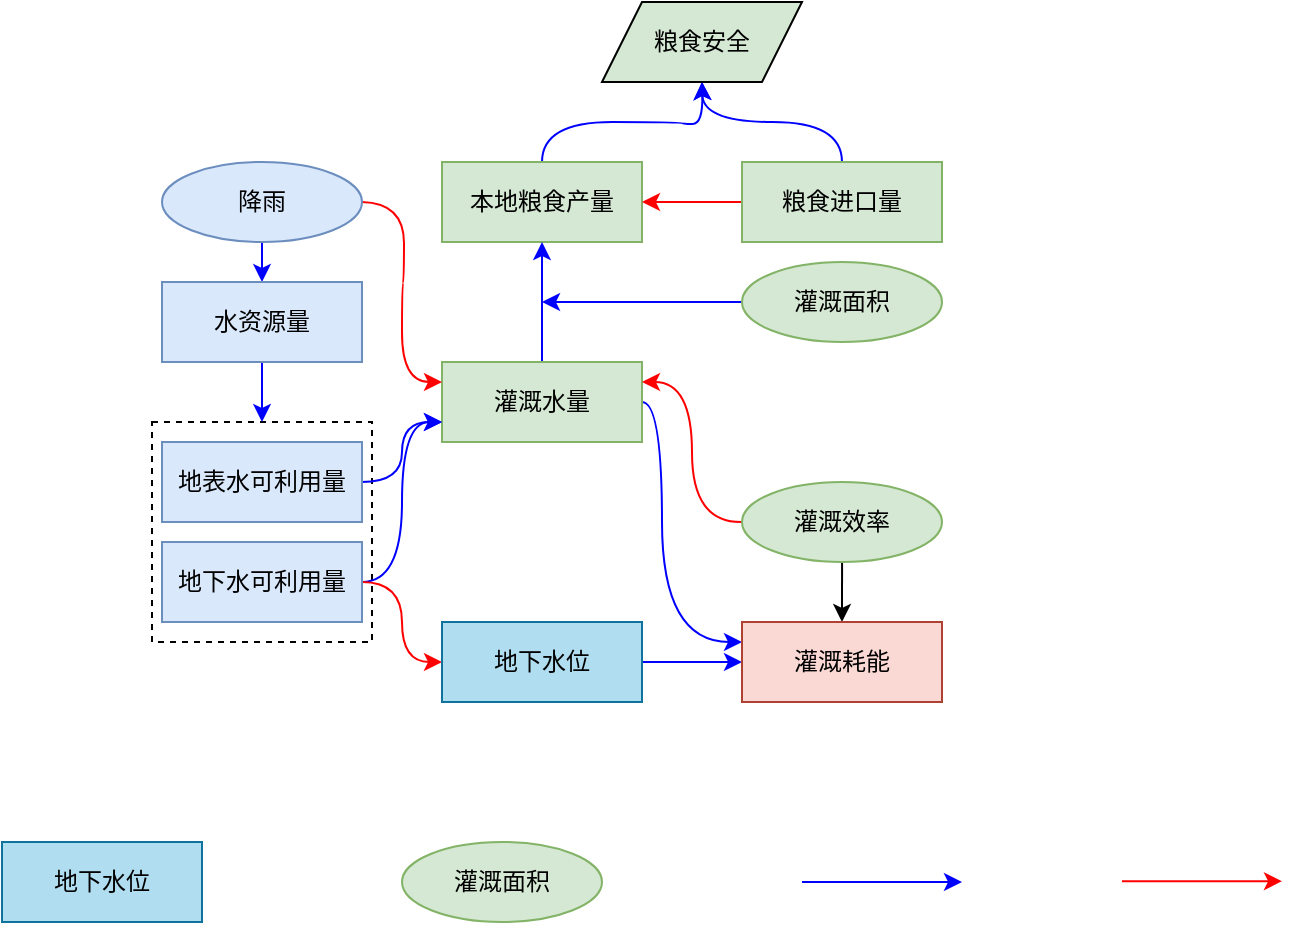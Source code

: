 <mxfile version="16.0.0" type="github" pages="2"><diagram id="bQJAdHXBhsUkaBhJvzbi" name="Page-1"><mxGraphModel dx="1483" dy="701" grid="1" gridSize="10" guides="1" tooltips="1" connect="1" arrows="1" fold="1" page="1" pageScale="1" pageWidth="827" pageHeight="1169" math="0" shadow="0"><root><mxCell id="0"/><mxCell id="1" parent="0"/><mxCell id="GAnG6jOYN9WmykcpMo3v-29" value="" style="rounded=0;whiteSpace=wrap;html=1;fillColor=none;dashed=1;" vertex="1" parent="1"><mxGeometry x="125" y="390" width="110" height="110" as="geometry"/></mxCell><mxCell id="GAnG6jOYN9WmykcpMo3v-17" style="edgeStyle=orthogonalEdgeStyle;rounded=0;orthogonalLoop=1;jettySize=auto;html=1;entryX=0.5;entryY=1;entryDx=0;entryDy=0;curved=1;exitX=0.5;exitY=0;exitDx=0;exitDy=0;strokeColor=#0000FF;" edge="1" parent="1" source="GAnG6jOYN9WmykcpMo3v-3"><mxGeometry relative="1" as="geometry"><mxPoint x="400" y="220" as="targetPoint"/></mxGeometry></mxCell><mxCell id="GAnG6jOYN9WmykcpMo3v-3" value="本地粮食产量" style="rounded=0;whiteSpace=wrap;html=1;fillColor=#d5e8d4;strokeColor=#82b366;" vertex="1" parent="1"><mxGeometry x="270" y="260" width="100" height="40" as="geometry"/></mxCell><mxCell id="GAnG6jOYN9WmykcpMo3v-19" style="edgeStyle=orthogonalEdgeStyle;rounded=0;orthogonalLoop=1;jettySize=auto;html=1;entryX=0.5;entryY=1;entryDx=0;entryDy=0;curved=1;exitX=0.5;exitY=0;exitDx=0;exitDy=0;strokeColor=#0000FF;" edge="1" parent="1" source="GAnG6jOYN9WmykcpMo3v-4"><mxGeometry relative="1" as="geometry"><mxPoint x="400" y="220" as="targetPoint"/></mxGeometry></mxCell><mxCell id="GAnG6jOYN9WmykcpMo3v-36" style="edgeStyle=orthogonalEdgeStyle;curved=1;rounded=0;orthogonalLoop=1;jettySize=auto;html=1;entryX=1;entryY=0.5;entryDx=0;entryDy=0;strokeColor=#FF0000;" edge="1" parent="1" source="GAnG6jOYN9WmykcpMo3v-4" target="GAnG6jOYN9WmykcpMo3v-3"><mxGeometry relative="1" as="geometry"/></mxCell><mxCell id="GAnG6jOYN9WmykcpMo3v-4" value="粮食进口量" style="rounded=0;whiteSpace=wrap;html=1;fillColor=#d5e8d4;strokeColor=#82b366;" vertex="1" parent="1"><mxGeometry x="420" y="260" width="100" height="40" as="geometry"/></mxCell><mxCell id="GAnG6jOYN9WmykcpMo3v-20" style="edgeStyle=orthogonalEdgeStyle;rounded=0;orthogonalLoop=1;jettySize=auto;html=1;entryX=0.5;entryY=1;entryDx=0;entryDy=0;strokeColor=#0000FF;" edge="1" parent="1" source="GAnG6jOYN9WmykcpMo3v-5" target="GAnG6jOYN9WmykcpMo3v-3"><mxGeometry relative="1" as="geometry"/></mxCell><mxCell id="GAnG6jOYN9WmykcpMo3v-34" style="edgeStyle=orthogonalEdgeStyle;curved=1;rounded=0;orthogonalLoop=1;jettySize=auto;html=1;entryX=0;entryY=0.25;entryDx=0;entryDy=0;strokeColor=#0000FF;" edge="1" parent="1" source="GAnG6jOYN9WmykcpMo3v-5" target="GAnG6jOYN9WmykcpMo3v-16"><mxGeometry relative="1" as="geometry"><Array as="points"><mxPoint x="380" y="380"/><mxPoint x="380" y="500"/></Array></mxGeometry></mxCell><mxCell id="GAnG6jOYN9WmykcpMo3v-5" value="灌溉水量" style="rounded=0;whiteSpace=wrap;html=1;fillColor=#d5e8d4;strokeColor=#82b366;" vertex="1" parent="1"><mxGeometry x="270" y="360" width="100" height="40" as="geometry"/></mxCell><mxCell id="GAnG6jOYN9WmykcpMo3v-21" style="edgeStyle=orthogonalEdgeStyle;rounded=0;orthogonalLoop=1;jettySize=auto;html=1;strokeColor=#0000FF;" edge="1" parent="1"><mxGeometry relative="1" as="geometry"><mxPoint x="320" y="330" as="targetPoint"/><mxPoint x="420" y="330" as="sourcePoint"/><Array as="points"><mxPoint x="320" y="330"/></Array></mxGeometry></mxCell><mxCell id="GAnG6jOYN9WmykcpMo3v-23" style="edgeStyle=orthogonalEdgeStyle;curved=1;rounded=0;orthogonalLoop=1;jettySize=auto;html=1;entryX=0;entryY=0.25;entryDx=0;entryDy=0;strokeColor=#FF0000;" edge="1" parent="1" target="GAnG6jOYN9WmykcpMo3v-5"><mxGeometry relative="1" as="geometry"><mxPoint x="230" y="280" as="sourcePoint"/></mxGeometry></mxCell><mxCell id="GAnG6jOYN9WmykcpMo3v-27" style="edgeStyle=orthogonalEdgeStyle;curved=1;rounded=0;orthogonalLoop=1;jettySize=auto;html=1;entryX=0.5;entryY=0;entryDx=0;entryDy=0;fillColor=#dae8fc;strokeColor=#0000FF;" edge="1" parent="1" target="GAnG6jOYN9WmykcpMo3v-13"><mxGeometry relative="1" as="geometry"><mxPoint x="180" y="300" as="sourcePoint"/></mxGeometry></mxCell><mxCell id="GAnG6jOYN9WmykcpMo3v-9" style="edgeStyle=orthogonalEdgeStyle;rounded=0;orthogonalLoop=1;jettySize=auto;html=1;exitX=0.5;exitY=1;exitDx=0;exitDy=0;" edge="1" parent="1"><mxGeometry relative="1" as="geometry"><mxPoint x="470" y="350" as="sourcePoint"/><mxPoint x="470" y="350" as="targetPoint"/></mxGeometry></mxCell><mxCell id="GAnG6jOYN9WmykcpMo3v-25" style="edgeStyle=orthogonalEdgeStyle;curved=1;rounded=0;orthogonalLoop=1;jettySize=auto;html=1;entryX=0;entryY=0.75;entryDx=0;entryDy=0;strokeColor=#0000FF;" edge="1" parent="1" source="GAnG6jOYN9WmykcpMo3v-10" target="GAnG6jOYN9WmykcpMo3v-5"><mxGeometry relative="1" as="geometry"/></mxCell><mxCell id="GAnG6jOYN9WmykcpMo3v-31" style="edgeStyle=orthogonalEdgeStyle;curved=1;rounded=0;orthogonalLoop=1;jettySize=auto;html=1;entryX=0;entryY=0.5;entryDx=0;entryDy=0;strokeColor=#FF0000;" edge="1" parent="1" source="GAnG6jOYN9WmykcpMo3v-10" target="GAnG6jOYN9WmykcpMo3v-15"><mxGeometry relative="1" as="geometry"/></mxCell><mxCell id="GAnG6jOYN9WmykcpMo3v-10" value="地下水可利用量" style="rounded=0;whiteSpace=wrap;html=1;fillColor=#dae8fc;strokeColor=#6c8ebf;" vertex="1" parent="1"><mxGeometry x="130" y="450" width="100" height="40" as="geometry"/></mxCell><mxCell id="GAnG6jOYN9WmykcpMo3v-24" style="edgeStyle=orthogonalEdgeStyle;curved=1;rounded=0;orthogonalLoop=1;jettySize=auto;html=1;entryX=0;entryY=0.75;entryDx=0;entryDy=0;strokeColor=#0000FF;" edge="1" parent="1" source="GAnG6jOYN9WmykcpMo3v-11" target="GAnG6jOYN9WmykcpMo3v-5"><mxGeometry relative="1" as="geometry"><mxPoint x="270" y="410" as="targetPoint"/></mxGeometry></mxCell><mxCell id="GAnG6jOYN9WmykcpMo3v-11" value="地表水可利用量" style="rounded=0;whiteSpace=wrap;html=1;fillColor=#dae8fc;strokeColor=#6c8ebf;" vertex="1" parent="1"><mxGeometry x="130" y="400" width="100" height="40" as="geometry"/></mxCell><mxCell id="GAnG6jOYN9WmykcpMo3v-30" style="edgeStyle=orthogonalEdgeStyle;curved=1;rounded=0;orthogonalLoop=1;jettySize=auto;html=1;entryX=0.5;entryY=0;entryDx=0;entryDy=0;fillColor=#dae8fc;strokeColor=#0000FF;" edge="1" parent="1" source="GAnG6jOYN9WmykcpMo3v-13" target="GAnG6jOYN9WmykcpMo3v-29"><mxGeometry relative="1" as="geometry"/></mxCell><mxCell id="GAnG6jOYN9WmykcpMo3v-13" value="水资源量" style="rounded=0;whiteSpace=wrap;html=1;fillColor=#dae8fc;strokeColor=#6c8ebf;" vertex="1" parent="1"><mxGeometry x="130" y="320" width="100" height="40" as="geometry"/></mxCell><mxCell id="GAnG6jOYN9WmykcpMo3v-32" style="edgeStyle=orthogonalEdgeStyle;curved=1;rounded=0;orthogonalLoop=1;jettySize=auto;html=1;entryX=1;entryY=0.25;entryDx=0;entryDy=0;strokeColor=#FF0000;" edge="1" parent="1" target="GAnG6jOYN9WmykcpMo3v-5"><mxGeometry relative="1" as="geometry"><mxPoint x="420" y="440.029" as="sourcePoint"/></mxGeometry></mxCell><mxCell id="GAnG6jOYN9WmykcpMo3v-33" style="edgeStyle=orthogonalEdgeStyle;curved=1;rounded=0;orthogonalLoop=1;jettySize=auto;html=1;entryX=0.5;entryY=0;entryDx=0;entryDy=0;" edge="1" parent="1" target="GAnG6jOYN9WmykcpMo3v-16"><mxGeometry relative="1" as="geometry"><mxPoint x="470.029" y="460" as="sourcePoint"/></mxGeometry></mxCell><mxCell id="GAnG6jOYN9WmykcpMo3v-35" style="edgeStyle=orthogonalEdgeStyle;curved=1;rounded=0;orthogonalLoop=1;jettySize=auto;html=1;entryX=0;entryY=0.5;entryDx=0;entryDy=0;strokeColor=#0000FF;" edge="1" parent="1" source="GAnG6jOYN9WmykcpMo3v-15" target="GAnG6jOYN9WmykcpMo3v-16"><mxGeometry relative="1" as="geometry"/></mxCell><mxCell id="GAnG6jOYN9WmykcpMo3v-15" value="地下水位" style="rounded=0;whiteSpace=wrap;html=1;fillColor=#b1ddf0;strokeColor=#10739e;" vertex="1" parent="1"><mxGeometry x="270" y="490" width="100" height="40" as="geometry"/></mxCell><mxCell id="GAnG6jOYN9WmykcpMo3v-16" value="灌溉耗能" style="rounded=0;whiteSpace=wrap;html=1;fillColor=#fad9d5;strokeColor=#ae4132;" vertex="1" parent="1"><mxGeometry x="420" y="490" width="100" height="40" as="geometry"/></mxCell><mxCell id="GAnG6jOYN9WmykcpMo3v-37" value="降雨" style="ellipse;whiteSpace=wrap;html=1;fillColor=#dae8fc;strokeColor=#6c8ebf;" vertex="1" parent="1"><mxGeometry x="130" y="260" width="100" height="40" as="geometry"/></mxCell><mxCell id="GAnG6jOYN9WmykcpMo3v-38" value="灌溉效率" style="ellipse;whiteSpace=wrap;html=1;fillColor=#d5e8d4;strokeColor=#82b366;" vertex="1" parent="1"><mxGeometry x="420" y="420" width="100" height="40" as="geometry"/></mxCell><mxCell id="GAnG6jOYN9WmykcpMo3v-39" value="粮食安全" style="shape=parallelogram;perimeter=parallelogramPerimeter;whiteSpace=wrap;html=1;fixedSize=1;fillColor=#d5e8d4;strokeColor=default;" vertex="1" parent="1"><mxGeometry x="350" y="180" width="100" height="40" as="geometry"/></mxCell><mxCell id="GAnG6jOYN9WmykcpMo3v-40" value="灌溉面积" style="ellipse;whiteSpace=wrap;html=1;fillColor=#d5e8d4;strokeColor=#82b366;" vertex="1" parent="1"><mxGeometry x="420" y="310" width="100" height="40" as="geometry"/></mxCell><mxCell id="-jyHGEI0Vgaf6w-32S7D-1" value="地下水位" style="rounded=0;whiteSpace=wrap;html=1;fillColor=#b1ddf0;strokeColor=#10739e;" vertex="1" parent="1"><mxGeometry x="50" y="600" width="100" height="40" as="geometry"/></mxCell><mxCell id="-jyHGEI0Vgaf6w-32S7D-3" value="灌溉面积" style="ellipse;whiteSpace=wrap;html=1;fillColor=#d5e8d4;strokeColor=#82b366;" vertex="1" parent="1"><mxGeometry x="250" y="600" width="100" height="40" as="geometry"/></mxCell><mxCell id="-jyHGEI0Vgaf6w-32S7D-4" value="" style="endArrow=classic;html=1;rounded=0;strokeColor=#0000FF;" edge="1" parent="1"><mxGeometry width="50" height="50" relative="1" as="geometry"><mxPoint x="450" y="620" as="sourcePoint"/><mxPoint x="530" y="620" as="targetPoint"/><Array as="points"><mxPoint x="490" y="620"/></Array></mxGeometry></mxCell><mxCell id="-jyHGEI0Vgaf6w-32S7D-5" value="" style="endArrow=classic;html=1;rounded=0;strokeColor=#FF0000;" edge="1" parent="1"><mxGeometry width="50" height="50" relative="1" as="geometry"><mxPoint x="610" y="619.58" as="sourcePoint"/><mxPoint x="690" y="619.58" as="targetPoint"/><Array as="points"><mxPoint x="650" y="619.58"/></Array></mxGeometry></mxCell></root></mxGraphModel></diagram><diagram id="2D5NdVto3Fj2NHpz5PN_" name="Page-2"><mxGraphModel dx="1920" dy="517" grid="1" gridSize="10" guides="1" tooltips="1" connect="1" arrows="1" fold="1" page="1" pageScale="1" pageWidth="827" pageHeight="1169" math="0" shadow="0"><root><mxCell id="FTy4AHUco8rajwxeaHWd-0"/><mxCell id="FTy4AHUco8rajwxeaHWd-1" parent="FTy4AHUco8rajwxeaHWd-0"/><mxCell id="4kSXs0m83hHuSvRFd0SA-53" style="edgeStyle=none;rounded=0;orthogonalLoop=1;jettySize=auto;html=1;entryX=1;entryY=0.5;entryDx=0;entryDy=0;strokeColor=#0000FF;" edge="1" parent="FTy4AHUco8rajwxeaHWd-1" source="4kSXs0m83hHuSvRFd0SA-0" target="4kSXs0m83hHuSvRFd0SA-29"><mxGeometry relative="1" as="geometry"/></mxCell><mxCell id="4kSXs0m83hHuSvRFd0SA-60" style="edgeStyle=orthogonalEdgeStyle;rounded=0;orthogonalLoop=1;jettySize=auto;html=1;exitX=0;exitY=0.5;exitDx=0;exitDy=0;entryX=0;entryY=0.25;entryDx=0;entryDy=0;strokeColor=#0000FF;curved=1;" edge="1" parent="FTy4AHUco8rajwxeaHWd-1" source="4kSXs0m83hHuSvRFd0SA-0" target="4kSXs0m83hHuSvRFd0SA-54"><mxGeometry relative="1" as="geometry"/></mxCell><mxCell id="4kSXs0m83hHuSvRFd0SA-72" style="edgeStyle=orthogonalEdgeStyle;curved=1;rounded=0;orthogonalLoop=1;jettySize=auto;html=1;exitX=0;exitY=0.5;exitDx=0;exitDy=0;entryX=0.578;entryY=-0.065;entryDx=0;entryDy=0;entryPerimeter=0;strokeColor=#0000FF;" edge="1" parent="FTy4AHUco8rajwxeaHWd-1" source="4kSXs0m83hHuSvRFd0SA-0" target="4kSXs0m83hHuSvRFd0SA-71"><mxGeometry relative="1" as="geometry"/></mxCell><mxCell id="4kSXs0m83hHuSvRFd0SA-0" value="" style="rounded=0;whiteSpace=wrap;html=1;fillColor=none;dashed=1;" vertex="1" parent="FTy4AHUco8rajwxeaHWd-1"><mxGeometry x="125" y="390" width="110" height="110" as="geometry"/></mxCell><mxCell id="4kSXs0m83hHuSvRFd0SA-89" style="edgeStyle=none;rounded=0;orthogonalLoop=1;jettySize=auto;html=1;entryX=0.5;entryY=1;entryDx=0;entryDy=0;strokeColor=#0000FF;" edge="1" parent="FTy4AHUco8rajwxeaHWd-1" source="4kSXs0m83hHuSvRFd0SA-2" target="4kSXs0m83hHuSvRFd0SA-27"><mxGeometry relative="1" as="geometry"/></mxCell><mxCell id="4kSXs0m83hHuSvRFd0SA-2" value="本地粮食产量" style="rounded=0;whiteSpace=wrap;html=1;fillColor=#d5e8d4;strokeColor=#82b366;" vertex="1" parent="FTy4AHUco8rajwxeaHWd-1"><mxGeometry x="270" y="320" width="100" height="40" as="geometry"/></mxCell><mxCell id="4kSXs0m83hHuSvRFd0SA-4" style="edgeStyle=orthogonalEdgeStyle;curved=1;rounded=0;orthogonalLoop=1;jettySize=auto;html=1;entryX=1;entryY=0.5;entryDx=0;entryDy=0;strokeColor=#FF0000;" edge="1" parent="FTy4AHUco8rajwxeaHWd-1" source="4kSXs0m83hHuSvRFd0SA-5" target="4kSXs0m83hHuSvRFd0SA-2"><mxGeometry relative="1" as="geometry"/></mxCell><mxCell id="4kSXs0m83hHuSvRFd0SA-90" style="edgeStyle=none;rounded=0;orthogonalLoop=1;jettySize=auto;html=1;entryX=0.5;entryY=1;entryDx=0;entryDy=0;strokeColor=#0000FF;" edge="1" parent="FTy4AHUco8rajwxeaHWd-1" source="4kSXs0m83hHuSvRFd0SA-5" target="4kSXs0m83hHuSvRFd0SA-27"><mxGeometry relative="1" as="geometry"/></mxCell><mxCell id="4kSXs0m83hHuSvRFd0SA-5" value="粮食进口量" style="rounded=0;whiteSpace=wrap;html=1;fillColor=#d5e8d4;strokeColor=#82b366;" vertex="1" parent="FTy4AHUco8rajwxeaHWd-1"><mxGeometry x="420" y="320" width="100" height="40" as="geometry"/></mxCell><mxCell id="4kSXs0m83hHuSvRFd0SA-6" style="edgeStyle=orthogonalEdgeStyle;rounded=0;orthogonalLoop=1;jettySize=auto;html=1;entryX=0.5;entryY=1;entryDx=0;entryDy=0;strokeColor=#0000FF;" edge="1" parent="FTy4AHUco8rajwxeaHWd-1" source="4kSXs0m83hHuSvRFd0SA-8" target="4kSXs0m83hHuSvRFd0SA-2"><mxGeometry relative="1" as="geometry"/></mxCell><mxCell id="4kSXs0m83hHuSvRFd0SA-7" style="rounded=0;orthogonalLoop=1;jettySize=auto;html=1;entryX=0;entryY=0.25;entryDx=0;entryDy=0;strokeColor=#0000FF;" edge="1" parent="FTy4AHUco8rajwxeaHWd-1" source="4kSXs0m83hHuSvRFd0SA-8" target="4kSXs0m83hHuSvRFd0SA-24"><mxGeometry relative="1" as="geometry"/></mxCell><mxCell id="4kSXs0m83hHuSvRFd0SA-8" value="灌溉水量" style="rounded=0;whiteSpace=wrap;html=1;fillColor=#d5e8d4;strokeColor=#82b366;" vertex="1" parent="FTy4AHUco8rajwxeaHWd-1"><mxGeometry x="270" y="380" width="100" height="40" as="geometry"/></mxCell><mxCell id="4kSXs0m83hHuSvRFd0SA-10" style="edgeStyle=orthogonalEdgeStyle;curved=1;rounded=0;orthogonalLoop=1;jettySize=auto;html=1;entryX=0;entryY=0.25;entryDx=0;entryDy=0;strokeColor=#FF0000;" edge="1" parent="FTy4AHUco8rajwxeaHWd-1" target="4kSXs0m83hHuSvRFd0SA-8"><mxGeometry relative="1" as="geometry"><mxPoint x="230" y="280" as="sourcePoint"/></mxGeometry></mxCell><mxCell id="4kSXs0m83hHuSvRFd0SA-11" style="edgeStyle=orthogonalEdgeStyle;curved=1;rounded=0;orthogonalLoop=1;jettySize=auto;html=1;entryX=0.5;entryY=0;entryDx=0;entryDy=0;fillColor=#dae8fc;strokeColor=#0000FF;" edge="1" parent="FTy4AHUco8rajwxeaHWd-1" target="4kSXs0m83hHuSvRFd0SA-19"><mxGeometry relative="1" as="geometry"><mxPoint x="180" y="300" as="sourcePoint"/></mxGeometry></mxCell><mxCell id="4kSXs0m83hHuSvRFd0SA-12" style="edgeStyle=orthogonalEdgeStyle;rounded=0;orthogonalLoop=1;jettySize=auto;html=1;exitX=0.5;exitY=1;exitDx=0;exitDy=0;" edge="1" parent="FTy4AHUco8rajwxeaHWd-1"><mxGeometry relative="1" as="geometry"><mxPoint x="470" y="350" as="sourcePoint"/><mxPoint x="470" y="350" as="targetPoint"/></mxGeometry></mxCell><mxCell id="4kSXs0m83hHuSvRFd0SA-13" style="edgeStyle=orthogonalEdgeStyle;curved=1;rounded=0;orthogonalLoop=1;jettySize=auto;html=1;entryX=0;entryY=0.75;entryDx=0;entryDy=0;strokeColor=#0000FF;" edge="1" parent="FTy4AHUco8rajwxeaHWd-1" source="4kSXs0m83hHuSvRFd0SA-15" target="4kSXs0m83hHuSvRFd0SA-8"><mxGeometry relative="1" as="geometry"/></mxCell><mxCell id="4kSXs0m83hHuSvRFd0SA-14" style="edgeStyle=orthogonalEdgeStyle;curved=1;rounded=0;orthogonalLoop=1;jettySize=auto;html=1;entryX=0;entryY=0.5;entryDx=0;entryDy=0;strokeColor=#FF0000;" edge="1" parent="FTy4AHUco8rajwxeaHWd-1" source="4kSXs0m83hHuSvRFd0SA-15" target="4kSXs0m83hHuSvRFd0SA-23"><mxGeometry relative="1" as="geometry"/></mxCell><mxCell id="4kSXs0m83hHuSvRFd0SA-15" value="地下水可利用量" style="rounded=0;whiteSpace=wrap;html=1;fillColor=#dae8fc;strokeColor=#6c8ebf;" vertex="1" parent="FTy4AHUco8rajwxeaHWd-1"><mxGeometry x="130" y="450" width="100" height="40" as="geometry"/></mxCell><mxCell id="4kSXs0m83hHuSvRFd0SA-16" style="edgeStyle=orthogonalEdgeStyle;curved=1;rounded=0;orthogonalLoop=1;jettySize=auto;html=1;entryX=0;entryY=0.75;entryDx=0;entryDy=0;strokeColor=#0000FF;" edge="1" parent="FTy4AHUco8rajwxeaHWd-1" source="4kSXs0m83hHuSvRFd0SA-17" target="4kSXs0m83hHuSvRFd0SA-8"><mxGeometry relative="1" as="geometry"><mxPoint x="270" y="410" as="targetPoint"/></mxGeometry></mxCell><mxCell id="4kSXs0m83hHuSvRFd0SA-17" value="地表水可利用量" style="rounded=0;whiteSpace=wrap;html=1;fillColor=#dae8fc;strokeColor=#6c8ebf;" vertex="1" parent="FTy4AHUco8rajwxeaHWd-1"><mxGeometry x="130" y="400" width="100" height="40" as="geometry"/></mxCell><mxCell id="4kSXs0m83hHuSvRFd0SA-18" style="edgeStyle=orthogonalEdgeStyle;curved=1;rounded=0;orthogonalLoop=1;jettySize=auto;html=1;entryX=0.5;entryY=0;entryDx=0;entryDy=0;fillColor=#dae8fc;strokeColor=#0000FF;" edge="1" parent="FTy4AHUco8rajwxeaHWd-1" source="4kSXs0m83hHuSvRFd0SA-19" target="4kSXs0m83hHuSvRFd0SA-0"><mxGeometry relative="1" as="geometry"/></mxCell><mxCell id="4kSXs0m83hHuSvRFd0SA-19" value="水资源量" style="rounded=0;whiteSpace=wrap;html=1;fillColor=#dae8fc;strokeColor=#6c8ebf;" vertex="1" parent="FTy4AHUco8rajwxeaHWd-1"><mxGeometry x="130" y="320" width="100" height="40" as="geometry"/></mxCell><mxCell id="4kSXs0m83hHuSvRFd0SA-20" style="rounded=0;orthogonalLoop=1;jettySize=auto;html=1;entryX=1;entryY=0.5;entryDx=0;entryDy=0;strokeColor=#FF0000;exitX=0;exitY=0.5;exitDx=0;exitDy=0;" edge="1" parent="FTy4AHUco8rajwxeaHWd-1" target="4kSXs0m83hHuSvRFd0SA-8" source="4kSXs0m83hHuSvRFd0SA-26"><mxGeometry relative="1" as="geometry"><mxPoint x="420" y="440.029" as="sourcePoint"/></mxGeometry></mxCell><mxCell id="4kSXs0m83hHuSvRFd0SA-21" style="edgeStyle=orthogonalEdgeStyle;curved=1;rounded=0;orthogonalLoop=1;jettySize=auto;html=1;entryX=0.5;entryY=0;entryDx=0;entryDy=0;exitX=0.5;exitY=1;exitDx=0;exitDy=0;" edge="1" parent="FTy4AHUco8rajwxeaHWd-1" target="4kSXs0m83hHuSvRFd0SA-24" source="4kSXs0m83hHuSvRFd0SA-26"><mxGeometry relative="1" as="geometry"><mxPoint x="470.029" y="460" as="sourcePoint"/></mxGeometry></mxCell><mxCell id="4kSXs0m83hHuSvRFd0SA-22" style="rounded=0;orthogonalLoop=1;jettySize=auto;html=1;entryX=0;entryY=0.5;entryDx=0;entryDy=0;strokeColor=#0000FF;" edge="1" parent="FTy4AHUco8rajwxeaHWd-1" source="4kSXs0m83hHuSvRFd0SA-23" target="4kSXs0m83hHuSvRFd0SA-24"><mxGeometry relative="1" as="geometry"/></mxCell><mxCell id="4kSXs0m83hHuSvRFd0SA-77" style="edgeStyle=orthogonalEdgeStyle;curved=1;rounded=0;orthogonalLoop=1;jettySize=auto;html=1;exitX=0.5;exitY=1;exitDx=0;exitDy=0;entryX=0.5;entryY=0;entryDx=0;entryDy=0;strokeColor=#0000FF;" edge="1" parent="FTy4AHUco8rajwxeaHWd-1" source="4kSXs0m83hHuSvRFd0SA-23" target="4kSXs0m83hHuSvRFd0SA-63"><mxGeometry relative="1" as="geometry"/></mxCell><mxCell id="4kSXs0m83hHuSvRFd0SA-23" value="地下水位" style="rounded=0;whiteSpace=wrap;html=1;fillColor=#b1ddf0;strokeColor=#10739e;" vertex="1" parent="FTy4AHUco8rajwxeaHWd-1"><mxGeometry x="270" y="450" width="100" height="40" as="geometry"/></mxCell><mxCell id="4kSXs0m83hHuSvRFd0SA-83" style="rounded=0;orthogonalLoop=1;jettySize=auto;html=1;entryX=0.572;entryY=-0.025;entryDx=0;entryDy=0;entryPerimeter=0;strokeColor=#0000FF;" edge="1" parent="FTy4AHUco8rajwxeaHWd-1" source="4kSXs0m83hHuSvRFd0SA-24" target="4kSXs0m83hHuSvRFd0SA-73"><mxGeometry relative="1" as="geometry"/></mxCell><mxCell id="4kSXs0m83hHuSvRFd0SA-24" value="灌溉耗能" style="rounded=0;whiteSpace=wrap;html=1;fillColor=#fad9d5;strokeColor=#ae4132;" vertex="1" parent="FTy4AHUco8rajwxeaHWd-1"><mxGeometry x="420" y="480" width="100" height="40" as="geometry"/></mxCell><mxCell id="4kSXs0m83hHuSvRFd0SA-25" value="降雨" style="ellipse;whiteSpace=wrap;html=1;fillColor=#dae8fc;strokeColor=#6c8ebf;" vertex="1" parent="FTy4AHUco8rajwxeaHWd-1"><mxGeometry x="130" y="260" width="100" height="40" as="geometry"/></mxCell><mxCell id="4kSXs0m83hHuSvRFd0SA-26" value="灌溉效率" style="ellipse;whiteSpace=wrap;html=1;fillColor=#d5e8d4;strokeColor=#82b366;" vertex="1" parent="FTy4AHUco8rajwxeaHWd-1"><mxGeometry x="420" y="420" width="100" height="40" as="geometry"/></mxCell><mxCell id="4kSXs0m83hHuSvRFd0SA-27" value="粮食安全" style="shape=parallelogram;perimeter=parallelogramPerimeter;whiteSpace=wrap;html=1;fixedSize=1;fillColor=#d5e8d4;strokeColor=default;strokeWidth=2;" vertex="1" parent="FTy4AHUco8rajwxeaHWd-1"><mxGeometry x="340" y="260" width="100" height="40" as="geometry"/></mxCell><mxCell id="4kSXs0m83hHuSvRFd0SA-86" style="rounded=0;orthogonalLoop=1;jettySize=auto;html=1;strokeColor=#0000FF;" edge="1" parent="FTy4AHUco8rajwxeaHWd-1" source="4kSXs0m83hHuSvRFd0SA-28"><mxGeometry relative="1" as="geometry"><mxPoint x="320.0" y="370" as="targetPoint"/></mxGeometry></mxCell><mxCell id="4kSXs0m83hHuSvRFd0SA-28" value="灌溉面积" style="ellipse;whiteSpace=wrap;html=1;fillColor=#d5e8d4;strokeColor=#82b366;" vertex="1" parent="FTy4AHUco8rajwxeaHWd-1"><mxGeometry x="420" y="370" width="100" height="40" as="geometry"/></mxCell><mxCell id="4kSXs0m83hHuSvRFd0SA-42" style="rounded=0;orthogonalLoop=1;jettySize=auto;html=1;exitX=-0.005;exitY=0.365;exitDx=0;exitDy=0;entryX=1;entryY=0.5;entryDx=0;entryDy=0;strokeColor=#0000FF;exitPerimeter=0;" edge="1" parent="FTy4AHUco8rajwxeaHWd-1" source="4kSXs0m83hHuSvRFd0SA-29" target="4kSXs0m83hHuSvRFd0SA-33"><mxGeometry relative="1" as="geometry"/></mxCell><mxCell id="4kSXs0m83hHuSvRFd0SA-70" style="edgeStyle=orthogonalEdgeStyle;curved=1;rounded=0;orthogonalLoop=1;jettySize=auto;html=1;exitX=0.5;exitY=1;exitDx=0;exitDy=0;entryX=0.5;entryY=0;entryDx=0;entryDy=0;strokeColor=#0000FF;" edge="1" parent="FTy4AHUco8rajwxeaHWd-1" source="4kSXs0m83hHuSvRFd0SA-29" target="4kSXs0m83hHuSvRFd0SA-65"><mxGeometry relative="1" as="geometry"/></mxCell><mxCell id="4kSXs0m83hHuSvRFd0SA-84" style="edgeStyle=orthogonalEdgeStyle;curved=1;rounded=0;orthogonalLoop=1;jettySize=auto;html=1;entryX=1;entryY=0.5;entryDx=0;entryDy=0;strokeColor=#0000FF;" edge="1" parent="FTy4AHUco8rajwxeaHWd-1" source="4kSXs0m83hHuSvRFd0SA-29" target="4kSXs0m83hHuSvRFd0SA-74"><mxGeometry relative="1" as="geometry"><Array as="points"><mxPoint x="5" y="280"/></Array></mxGeometry></mxCell><mxCell id="4kSXs0m83hHuSvRFd0SA-29" value="" style="rounded=0;whiteSpace=wrap;html=1;fillColor=none;dashed=1;strokeColor=#000000;" vertex="1" parent="FTy4AHUco8rajwxeaHWd-1"><mxGeometry x="-50" y="390" width="110" height="110" as="geometry"/></mxCell><mxCell id="4kSXs0m83hHuSvRFd0SA-30" value="工业用水" style="rounded=0;whiteSpace=wrap;html=1;fillColor=#dae8fc;strokeColor=#000000;" vertex="1" parent="FTy4AHUco8rajwxeaHWd-1"><mxGeometry x="-45" y="450" width="100" height="40" as="geometry"/></mxCell><mxCell id="4kSXs0m83hHuSvRFd0SA-31" value="生活用水" style="rounded=0;whiteSpace=wrap;html=1;fillColor=#dae8fc;strokeColor=#000000;" vertex="1" parent="FTy4AHUco8rajwxeaHWd-1"><mxGeometry x="-45" y="400" width="100" height="40" as="geometry"/></mxCell><mxCell id="4kSXs0m83hHuSvRFd0SA-39" style="edgeStyle=orthogonalEdgeStyle;curved=1;rounded=0;orthogonalLoop=1;jettySize=auto;html=1;exitX=0.5;exitY=1;exitDx=0;exitDy=0;entryX=-0.002;entryY=0.336;entryDx=0;entryDy=0;entryPerimeter=0;strokeColor=#0000FF;" edge="1" parent="FTy4AHUco8rajwxeaHWd-1" source="4kSXs0m83hHuSvRFd0SA-32" target="4kSXs0m83hHuSvRFd0SA-17"><mxGeometry relative="1" as="geometry"><Array as="points"><mxPoint x="110" y="300"/><mxPoint x="110" y="413"/></Array></mxGeometry></mxCell><mxCell id="4kSXs0m83hHuSvRFd0SA-32" value="外调水" style="ellipse;whiteSpace=wrap;html=1;fillColor=#dae8fc;strokeColor=#6c8ebf;" vertex="1" parent="FTy4AHUco8rajwxeaHWd-1"><mxGeometry x="10" y="260" width="100" height="40" as="geometry"/></mxCell><mxCell id="4kSXs0m83hHuSvRFd0SA-43" style="edgeStyle=orthogonalEdgeStyle;curved=1;rounded=0;orthogonalLoop=1;jettySize=auto;html=1;exitX=0.5;exitY=1;exitDx=0;exitDy=0;entryX=0.5;entryY=0;entryDx=0;entryDy=0;strokeColor=#0000FF;" edge="1" parent="FTy4AHUco8rajwxeaHWd-1" source="4kSXs0m83hHuSvRFd0SA-33" target="4kSXs0m83hHuSvRFd0SA-34"><mxGeometry relative="1" as="geometry"/></mxCell><mxCell id="4kSXs0m83hHuSvRFd0SA-33" value="污水" style="rounded=0;whiteSpace=wrap;html=1;fillColor=#dae8fc;strokeColor=#000000;" vertex="1" parent="FTy4AHUco8rajwxeaHWd-1"><mxGeometry x="-210" y="390" width="100" height="40" as="geometry"/></mxCell><mxCell id="4kSXs0m83hHuSvRFd0SA-46" style="rounded=0;orthogonalLoop=1;jettySize=auto;html=1;entryX=0.002;entryY=0.598;entryDx=0;entryDy=0;strokeColor=#0000FF;entryPerimeter=0;exitX=1;exitY=0.5;exitDx=0;exitDy=0;" edge="1" parent="FTy4AHUco8rajwxeaHWd-1" source="4kSXs0m83hHuSvRFd0SA-34" target="4kSXs0m83hHuSvRFd0SA-29"><mxGeometry relative="1" as="geometry"/></mxCell><mxCell id="4kSXs0m83hHuSvRFd0SA-58" style="rounded=0;orthogonalLoop=1;jettySize=auto;html=1;entryX=0;entryY=0.75;entryDx=0;entryDy=0;strokeColor=#0000FF;" edge="1" parent="FTy4AHUco8rajwxeaHWd-1" source="4kSXs0m83hHuSvRFd0SA-34" target="4kSXs0m83hHuSvRFd0SA-54"><mxGeometry relative="1" as="geometry"/></mxCell><mxCell id="4kSXs0m83hHuSvRFd0SA-69" style="edgeStyle=orthogonalEdgeStyle;curved=1;rounded=0;orthogonalLoop=1;jettySize=auto;html=1;entryX=0.5;entryY=0;entryDx=0;entryDy=0;strokeColor=#0000FF;" edge="1" parent="FTy4AHUco8rajwxeaHWd-1" source="4kSXs0m83hHuSvRFd0SA-34" target="4kSXs0m83hHuSvRFd0SA-64"><mxGeometry relative="1" as="geometry"/></mxCell><mxCell id="4kSXs0m83hHuSvRFd0SA-34" value="再生水" style="rounded=0;whiteSpace=wrap;html=1;fillColor=#dae8fc;strokeColor=#000000;" vertex="1" parent="FTy4AHUco8rajwxeaHWd-1"><mxGeometry x="-210" y="460" width="100" height="40" as="geometry"/></mxCell><mxCell id="4kSXs0m83hHuSvRFd0SA-40" style="edgeStyle=orthogonalEdgeStyle;curved=1;rounded=0;orthogonalLoop=1;jettySize=auto;html=1;exitX=0.5;exitY=1;exitDx=0;exitDy=0;entryX=0.25;entryY=0;entryDx=0;entryDy=0;strokeColor=#0000FF;" edge="1" parent="FTy4AHUco8rajwxeaHWd-1" source="4kSXs0m83hHuSvRFd0SA-36" target="4kSXs0m83hHuSvRFd0SA-29"><mxGeometry relative="1" as="geometry"><Array as="points"><mxPoint x="-160" y="320"/><mxPoint x="-22" y="320"/><mxPoint x="-22" y="390"/></Array></mxGeometry></mxCell><mxCell id="4kSXs0m83hHuSvRFd0SA-36" value="经济发展" style="ellipse;whiteSpace=wrap;html=1;fillColor=#dae8fc;strokeColor=#6c8ebf;" vertex="1" parent="FTy4AHUco8rajwxeaHWd-1"><mxGeometry x="-210" y="270" width="100" height="40" as="geometry"/></mxCell><mxCell id="4kSXs0m83hHuSvRFd0SA-41" style="edgeStyle=orthogonalEdgeStyle;curved=1;rounded=0;orthogonalLoop=1;jettySize=auto;html=1;entryX=0.188;entryY=-0.012;entryDx=0;entryDy=0;entryPerimeter=0;strokeColor=#FF0000;" edge="1" parent="FTy4AHUco8rajwxeaHWd-1" source="4kSXs0m83hHuSvRFd0SA-37" target="4kSXs0m83hHuSvRFd0SA-29"><mxGeometry relative="1" as="geometry"/></mxCell><mxCell id="4kSXs0m83hHuSvRFd0SA-44" style="edgeStyle=orthogonalEdgeStyle;curved=1;rounded=0;orthogonalLoop=1;jettySize=auto;html=1;strokeColor=#0000FF;" edge="1" parent="FTy4AHUco8rajwxeaHWd-1" source="4kSXs0m83hHuSvRFd0SA-37" target="4kSXs0m83hHuSvRFd0SA-34"><mxGeometry relative="1" as="geometry"><Array as="points"><mxPoint x="-230" y="340"/><mxPoint x="-230" y="480"/></Array></mxGeometry></mxCell><mxCell id="4kSXs0m83hHuSvRFd0SA-67" style="edgeStyle=orthogonalEdgeStyle;curved=1;rounded=0;orthogonalLoop=1;jettySize=auto;html=1;entryX=0;entryY=0.5;entryDx=0;entryDy=0;strokeColor=#0000FF;" edge="1" parent="FTy4AHUco8rajwxeaHWd-1" source="4kSXs0m83hHuSvRFd0SA-37" target="4kSXs0m83hHuSvRFd0SA-64"><mxGeometry relative="1" as="geometry"><Array as="points"><mxPoint x="-250" y="340"/><mxPoint x="-250" y="580"/></Array></mxGeometry></mxCell><mxCell id="4kSXs0m83hHuSvRFd0SA-37" value="效率提升" style="ellipse;whiteSpace=wrap;html=1;fillColor=#dae8fc;strokeColor=#6c8ebf;" vertex="1" parent="FTy4AHUco8rajwxeaHWd-1"><mxGeometry x="-210" y="320" width="100" height="40" as="geometry"/></mxCell><mxCell id="4kSXs0m83hHuSvRFd0SA-76" style="edgeStyle=orthogonalEdgeStyle;curved=1;rounded=0;orthogonalLoop=1;jettySize=auto;html=1;entryX=0;entryY=0.5;entryDx=0;entryDy=0;strokeColor=#0000FF;" edge="1" parent="FTy4AHUco8rajwxeaHWd-1" source="4kSXs0m83hHuSvRFd0SA-54" target="4kSXs0m83hHuSvRFd0SA-63"><mxGeometry relative="1" as="geometry"/></mxCell><mxCell id="4kSXs0m83hHuSvRFd0SA-54" value="河湖生态" style="rounded=0;whiteSpace=wrap;html=1;fillColor=#b1ddf0;strokeColor=#10739e;" vertex="1" parent="FTy4AHUco8rajwxeaHWd-1"><mxGeometry x="125" y="520" width="100" height="40" as="geometry"/></mxCell><mxCell id="4kSXs0m83hHuSvRFd0SA-63" value="生态健康" style="shape=parallelogram;perimeter=parallelogramPerimeter;whiteSpace=wrap;html=1;fixedSize=1;fillColor=#b1ddf0;strokeColor=#10739e;strokeWidth=2;" vertex="1" parent="FTy4AHUco8rajwxeaHWd-1"><mxGeometry x="270" y="520" width="100" height="40" as="geometry"/></mxCell><mxCell id="4kSXs0m83hHuSvRFd0SA-64" value="污水处理耗能" style="rounded=0;whiteSpace=wrap;html=1;fillColor=#fad9d5;strokeColor=#ae4132;" vertex="1" parent="FTy4AHUco8rajwxeaHWd-1"><mxGeometry x="-210" y="560" width="100" height="40" as="geometry"/></mxCell><mxCell id="4kSXs0m83hHuSvRFd0SA-65" value="用水耗能" style="rounded=0;whiteSpace=wrap;html=1;fillColor=#fad9d5;strokeColor=#ae4132;" vertex="1" parent="FTy4AHUco8rajwxeaHWd-1"><mxGeometry x="-100" y="560" width="100" height="40" as="geometry"/></mxCell><mxCell id="4kSXs0m83hHuSvRFd0SA-81" style="rounded=0;orthogonalLoop=1;jettySize=auto;html=1;entryX=0;entryY=0.5;entryDx=0;entryDy=0;strokeColor=#0000FF;exitX=1;exitY=0.404;exitDx=0;exitDy=0;exitPerimeter=0;" edge="1" parent="FTy4AHUco8rajwxeaHWd-1" source="4kSXs0m83hHuSvRFd0SA-91" target="4kSXs0m83hHuSvRFd0SA-73"><mxGeometry relative="1" as="geometry"/></mxCell><mxCell id="4kSXs0m83hHuSvRFd0SA-71" value="供水耗能" style="rounded=0;whiteSpace=wrap;html=1;fillColor=#fad9d5;strokeColor=#ae4132;" vertex="1" parent="FTy4AHUco8rajwxeaHWd-1"><mxGeometry x="10" y="560" width="100" height="40" as="geometry"/></mxCell><mxCell id="4kSXs0m83hHuSvRFd0SA-73" value="低碳发展" style="shape=parallelogram;perimeter=parallelogramPerimeter;whiteSpace=wrap;html=1;fixedSize=1;fillColor=#f8cecc;strokeColor=#b85450;strokeWidth=2;" vertex="1" parent="FTy4AHUco8rajwxeaHWd-1"><mxGeometry x="414" y="555" width="100" height="40" as="geometry"/></mxCell><mxCell id="4kSXs0m83hHuSvRFd0SA-74" value="低碳发展" style="shape=parallelogram;perimeter=parallelogramPerimeter;whiteSpace=wrap;html=1;fixedSize=1;fillColor=#dae8fc;strokeColor=#6c8ebf;strokeWidth=2;" vertex="1" parent="FTy4AHUco8rajwxeaHWd-1"><mxGeometry x="-100" y="260" width="100" height="40" as="geometry"/></mxCell><mxCell id="4kSXs0m83hHuSvRFd0SA-91" value="" style="rounded=0;whiteSpace=wrap;html=1;fillColor=none;dashed=1;strokeColor=#000000;" vertex="1" parent="FTy4AHUco8rajwxeaHWd-1"><mxGeometry x="-220" y="555" width="340" height="50" as="geometry"/></mxCell></root></mxGraphModel></diagram></mxfile>